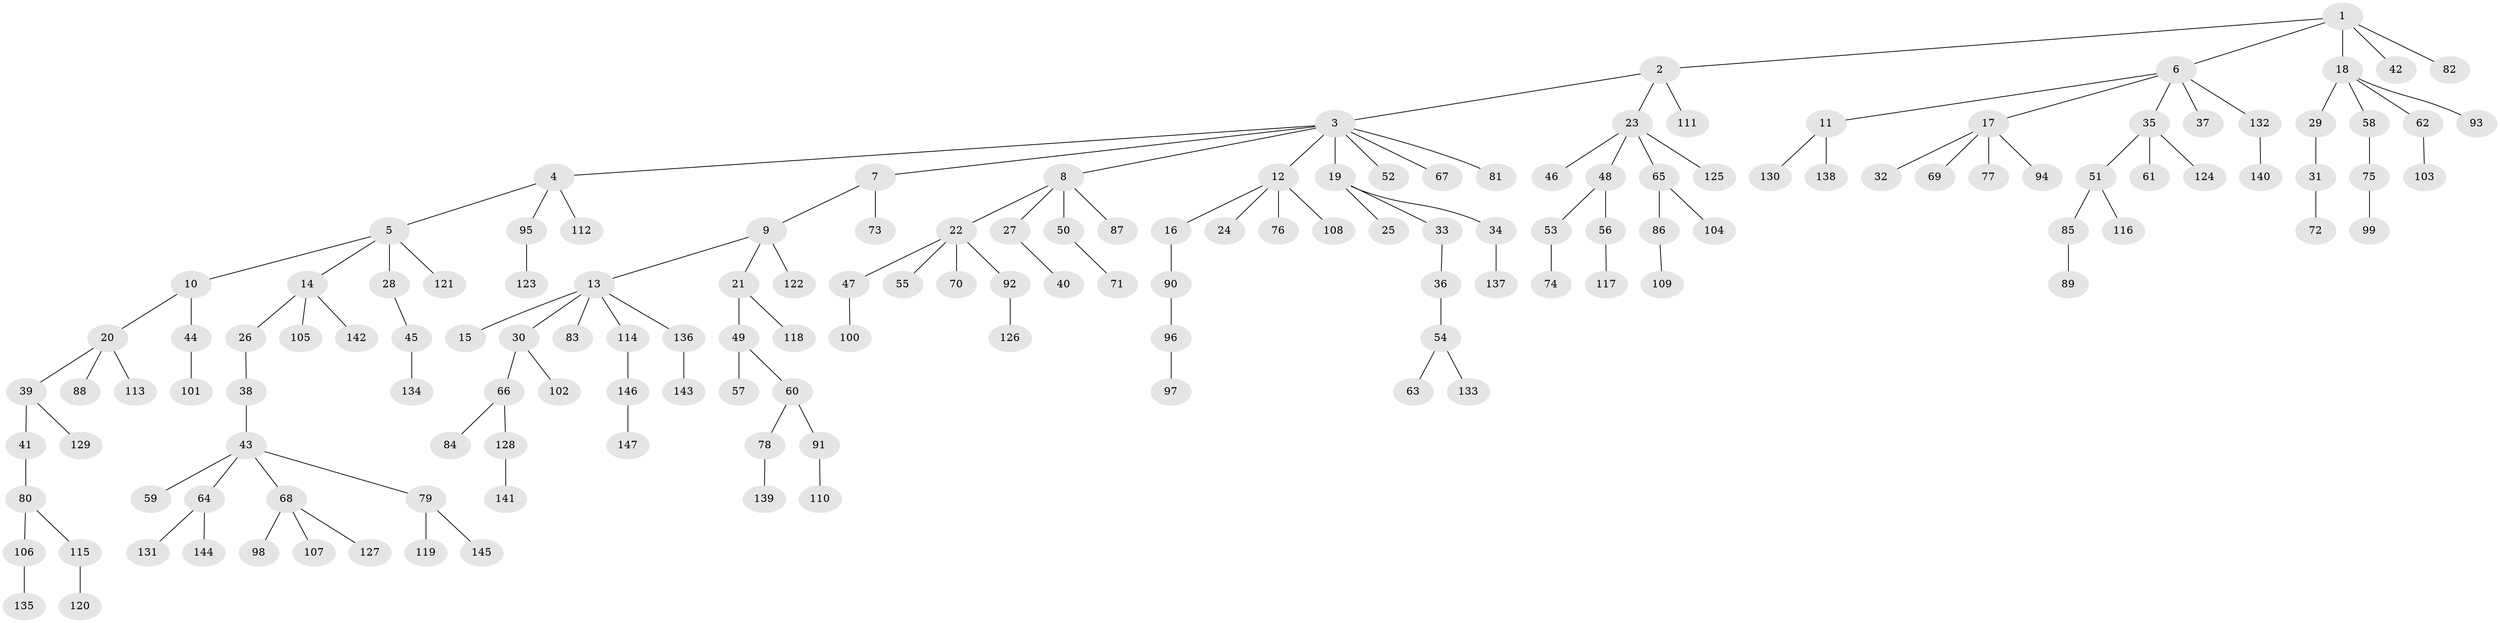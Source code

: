 // Generated by graph-tools (version 1.1) at 2025/53/03/09/25 04:53:51]
// undirected, 147 vertices, 146 edges
graph export_dot {
graph [start="1"]
  node [color=gray90,style=filled];
  1;
  2;
  3;
  4;
  5;
  6;
  7;
  8;
  9;
  10;
  11;
  12;
  13;
  14;
  15;
  16;
  17;
  18;
  19;
  20;
  21;
  22;
  23;
  24;
  25;
  26;
  27;
  28;
  29;
  30;
  31;
  32;
  33;
  34;
  35;
  36;
  37;
  38;
  39;
  40;
  41;
  42;
  43;
  44;
  45;
  46;
  47;
  48;
  49;
  50;
  51;
  52;
  53;
  54;
  55;
  56;
  57;
  58;
  59;
  60;
  61;
  62;
  63;
  64;
  65;
  66;
  67;
  68;
  69;
  70;
  71;
  72;
  73;
  74;
  75;
  76;
  77;
  78;
  79;
  80;
  81;
  82;
  83;
  84;
  85;
  86;
  87;
  88;
  89;
  90;
  91;
  92;
  93;
  94;
  95;
  96;
  97;
  98;
  99;
  100;
  101;
  102;
  103;
  104;
  105;
  106;
  107;
  108;
  109;
  110;
  111;
  112;
  113;
  114;
  115;
  116;
  117;
  118;
  119;
  120;
  121;
  122;
  123;
  124;
  125;
  126;
  127;
  128;
  129;
  130;
  131;
  132;
  133;
  134;
  135;
  136;
  137;
  138;
  139;
  140;
  141;
  142;
  143;
  144;
  145;
  146;
  147;
  1 -- 2;
  1 -- 6;
  1 -- 18;
  1 -- 42;
  1 -- 82;
  2 -- 3;
  2 -- 23;
  2 -- 111;
  3 -- 4;
  3 -- 7;
  3 -- 8;
  3 -- 12;
  3 -- 19;
  3 -- 52;
  3 -- 67;
  3 -- 81;
  4 -- 5;
  4 -- 95;
  4 -- 112;
  5 -- 10;
  5 -- 14;
  5 -- 28;
  5 -- 121;
  6 -- 11;
  6 -- 17;
  6 -- 35;
  6 -- 37;
  6 -- 132;
  7 -- 9;
  7 -- 73;
  8 -- 22;
  8 -- 27;
  8 -- 50;
  8 -- 87;
  9 -- 13;
  9 -- 21;
  9 -- 122;
  10 -- 20;
  10 -- 44;
  11 -- 130;
  11 -- 138;
  12 -- 16;
  12 -- 24;
  12 -- 76;
  12 -- 108;
  13 -- 15;
  13 -- 30;
  13 -- 83;
  13 -- 114;
  13 -- 136;
  14 -- 26;
  14 -- 105;
  14 -- 142;
  16 -- 90;
  17 -- 32;
  17 -- 69;
  17 -- 77;
  17 -- 94;
  18 -- 29;
  18 -- 58;
  18 -- 62;
  18 -- 93;
  19 -- 25;
  19 -- 33;
  19 -- 34;
  20 -- 39;
  20 -- 88;
  20 -- 113;
  21 -- 49;
  21 -- 118;
  22 -- 47;
  22 -- 55;
  22 -- 70;
  22 -- 92;
  23 -- 46;
  23 -- 48;
  23 -- 65;
  23 -- 125;
  26 -- 38;
  27 -- 40;
  28 -- 45;
  29 -- 31;
  30 -- 66;
  30 -- 102;
  31 -- 72;
  33 -- 36;
  34 -- 137;
  35 -- 51;
  35 -- 61;
  35 -- 124;
  36 -- 54;
  38 -- 43;
  39 -- 41;
  39 -- 129;
  41 -- 80;
  43 -- 59;
  43 -- 64;
  43 -- 68;
  43 -- 79;
  44 -- 101;
  45 -- 134;
  47 -- 100;
  48 -- 53;
  48 -- 56;
  49 -- 57;
  49 -- 60;
  50 -- 71;
  51 -- 85;
  51 -- 116;
  53 -- 74;
  54 -- 63;
  54 -- 133;
  56 -- 117;
  58 -- 75;
  60 -- 78;
  60 -- 91;
  62 -- 103;
  64 -- 131;
  64 -- 144;
  65 -- 86;
  65 -- 104;
  66 -- 84;
  66 -- 128;
  68 -- 98;
  68 -- 107;
  68 -- 127;
  75 -- 99;
  78 -- 139;
  79 -- 119;
  79 -- 145;
  80 -- 106;
  80 -- 115;
  85 -- 89;
  86 -- 109;
  90 -- 96;
  91 -- 110;
  92 -- 126;
  95 -- 123;
  96 -- 97;
  106 -- 135;
  114 -- 146;
  115 -- 120;
  128 -- 141;
  132 -- 140;
  136 -- 143;
  146 -- 147;
}
